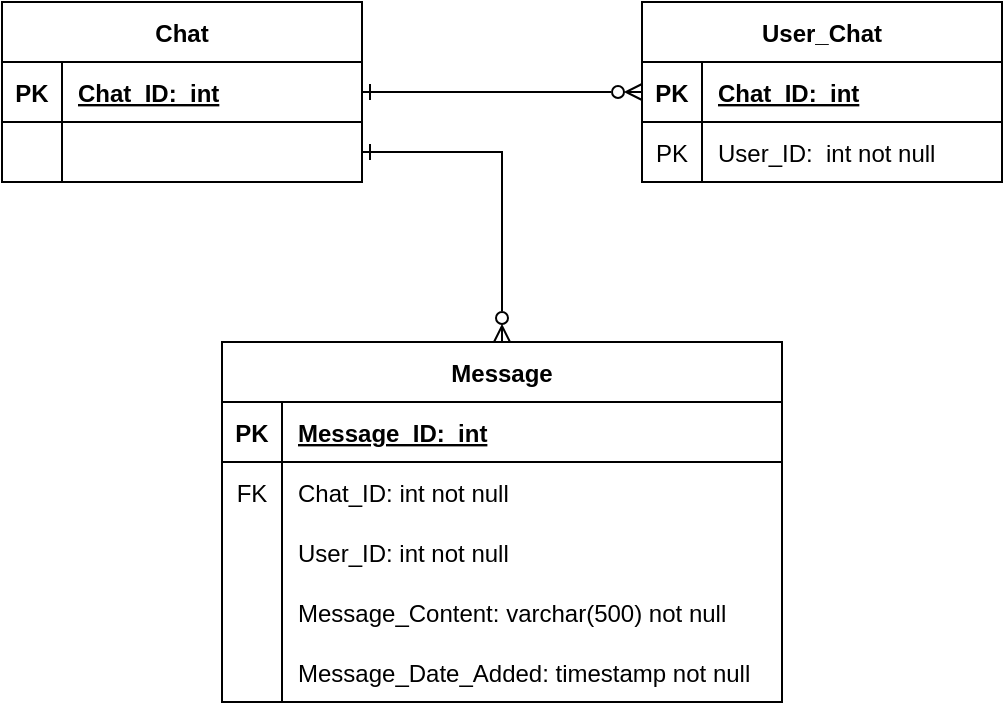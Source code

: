 <mxfile version="15.8.8" type="device"><diagram id="0FACfkJb5YzUvHOly5K9" name="Page-1"><mxGraphModel dx="868" dy="474" grid="1" gridSize="10" guides="1" tooltips="1" connect="1" arrows="1" fold="1" page="1" pageScale="1" pageWidth="850" pageHeight="1100" math="0" shadow="0"><root><mxCell id="0"/><mxCell id="1" parent="0"/><mxCell id="LJ63s-TCO5rOP6yQXBuA-1" value="Chat" style="shape=table;startSize=30;container=1;collapsible=1;childLayout=tableLayout;fixedRows=1;rowLines=0;fontStyle=1;align=center;resizeLast=1;" parent="1" vertex="1"><mxGeometry x="140" y="120" width="180" height="90" as="geometry"/></mxCell><mxCell id="LJ63s-TCO5rOP6yQXBuA-2" value="" style="shape=partialRectangle;collapsible=0;dropTarget=0;pointerEvents=0;fillColor=none;top=0;left=0;bottom=1;right=0;points=[[0,0.5],[1,0.5]];portConstraint=eastwest;" parent="LJ63s-TCO5rOP6yQXBuA-1" vertex="1"><mxGeometry y="30" width="180" height="30" as="geometry"/></mxCell><mxCell id="LJ63s-TCO5rOP6yQXBuA-3" value="PK" style="shape=partialRectangle;connectable=0;fillColor=none;top=0;left=0;bottom=0;right=0;fontStyle=1;overflow=hidden;" parent="LJ63s-TCO5rOP6yQXBuA-2" vertex="1"><mxGeometry width="30" height="30" as="geometry"><mxRectangle width="30" height="30" as="alternateBounds"/></mxGeometry></mxCell><mxCell id="LJ63s-TCO5rOP6yQXBuA-4" value="Chat_ID:  int" style="shape=partialRectangle;connectable=0;fillColor=none;top=0;left=0;bottom=0;right=0;align=left;spacingLeft=6;fontStyle=5;overflow=hidden;" parent="LJ63s-TCO5rOP6yQXBuA-2" vertex="1"><mxGeometry x="30" width="150" height="30" as="geometry"><mxRectangle width="150" height="30" as="alternateBounds"/></mxGeometry></mxCell><mxCell id="LJ63s-TCO5rOP6yQXBuA-5" value="" style="shape=partialRectangle;collapsible=0;dropTarget=0;pointerEvents=0;fillColor=none;top=0;left=0;bottom=0;right=0;points=[[0,0.5],[1,0.5]];portConstraint=eastwest;" parent="LJ63s-TCO5rOP6yQXBuA-1" vertex="1"><mxGeometry y="60" width="180" height="30" as="geometry"/></mxCell><mxCell id="LJ63s-TCO5rOP6yQXBuA-6" value="" style="shape=partialRectangle;connectable=0;fillColor=none;top=0;left=0;bottom=0;right=0;editable=1;overflow=hidden;" parent="LJ63s-TCO5rOP6yQXBuA-5" vertex="1"><mxGeometry width="30" height="30" as="geometry"><mxRectangle width="30" height="30" as="alternateBounds"/></mxGeometry></mxCell><mxCell id="LJ63s-TCO5rOP6yQXBuA-7" value="" style="shape=partialRectangle;connectable=0;fillColor=none;top=0;left=0;bottom=0;right=0;align=left;spacingLeft=6;overflow=hidden;" parent="LJ63s-TCO5rOP6yQXBuA-5" vertex="1"><mxGeometry x="30" width="150" height="30" as="geometry"><mxRectangle width="150" height="30" as="alternateBounds"/></mxGeometry></mxCell><mxCell id="mxDv4qQovjKAcg4_a_5t-1" value="User_Chat" style="shape=table;startSize=30;container=1;collapsible=1;childLayout=tableLayout;fixedRows=1;rowLines=0;fontStyle=1;align=center;resizeLast=1;" vertex="1" parent="1"><mxGeometry x="460" y="120" width="180" height="90" as="geometry"/></mxCell><mxCell id="mxDv4qQovjKAcg4_a_5t-2" value="" style="shape=partialRectangle;collapsible=0;dropTarget=0;pointerEvents=0;fillColor=none;top=0;left=0;bottom=1;right=0;points=[[0,0.5],[1,0.5]];portConstraint=eastwest;" vertex="1" parent="mxDv4qQovjKAcg4_a_5t-1"><mxGeometry y="30" width="180" height="30" as="geometry"/></mxCell><mxCell id="mxDv4qQovjKAcg4_a_5t-3" value="PK" style="shape=partialRectangle;connectable=0;fillColor=none;top=0;left=0;bottom=0;right=0;fontStyle=1;overflow=hidden;" vertex="1" parent="mxDv4qQovjKAcg4_a_5t-2"><mxGeometry width="30" height="30" as="geometry"><mxRectangle width="30" height="30" as="alternateBounds"/></mxGeometry></mxCell><mxCell id="mxDv4qQovjKAcg4_a_5t-4" value="Chat_ID:  int" style="shape=partialRectangle;connectable=0;fillColor=none;top=0;left=0;bottom=0;right=0;align=left;spacingLeft=6;fontStyle=5;overflow=hidden;" vertex="1" parent="mxDv4qQovjKAcg4_a_5t-2"><mxGeometry x="30" width="150" height="30" as="geometry"><mxRectangle width="150" height="30" as="alternateBounds"/></mxGeometry></mxCell><mxCell id="mxDv4qQovjKAcg4_a_5t-5" value="" style="shape=partialRectangle;collapsible=0;dropTarget=0;pointerEvents=0;fillColor=none;top=0;left=0;bottom=0;right=0;points=[[0,0.5],[1,0.5]];portConstraint=eastwest;" vertex="1" parent="mxDv4qQovjKAcg4_a_5t-1"><mxGeometry y="60" width="180" height="30" as="geometry"/></mxCell><mxCell id="mxDv4qQovjKAcg4_a_5t-6" value="PK" style="shape=partialRectangle;connectable=0;fillColor=none;top=0;left=0;bottom=0;right=0;editable=1;overflow=hidden;" vertex="1" parent="mxDv4qQovjKAcg4_a_5t-5"><mxGeometry width="30" height="30" as="geometry"><mxRectangle width="30" height="30" as="alternateBounds"/></mxGeometry></mxCell><mxCell id="mxDv4qQovjKAcg4_a_5t-7" value="User_ID:  int not null" style="shape=partialRectangle;connectable=0;fillColor=none;top=0;left=0;bottom=0;right=0;align=left;spacingLeft=6;overflow=hidden;" vertex="1" parent="mxDv4qQovjKAcg4_a_5t-5"><mxGeometry x="30" width="150" height="30" as="geometry"><mxRectangle width="150" height="30" as="alternateBounds"/></mxGeometry></mxCell><mxCell id="mxDv4qQovjKAcg4_a_5t-8" value="Message" style="shape=table;startSize=30;container=1;collapsible=1;childLayout=tableLayout;fixedRows=1;rowLines=0;fontStyle=1;align=center;resizeLast=1;" vertex="1" parent="1"><mxGeometry x="250" y="290" width="280" height="180" as="geometry"/></mxCell><mxCell id="mxDv4qQovjKAcg4_a_5t-9" value="" style="shape=partialRectangle;collapsible=0;dropTarget=0;pointerEvents=0;fillColor=none;top=0;left=0;bottom=1;right=0;points=[[0,0.5],[1,0.5]];portConstraint=eastwest;" vertex="1" parent="mxDv4qQovjKAcg4_a_5t-8"><mxGeometry y="30" width="280" height="30" as="geometry"/></mxCell><mxCell id="mxDv4qQovjKAcg4_a_5t-10" value="PK" style="shape=partialRectangle;connectable=0;fillColor=none;top=0;left=0;bottom=0;right=0;fontStyle=1;overflow=hidden;" vertex="1" parent="mxDv4qQovjKAcg4_a_5t-9"><mxGeometry width="30" height="30" as="geometry"><mxRectangle width="30" height="30" as="alternateBounds"/></mxGeometry></mxCell><mxCell id="mxDv4qQovjKAcg4_a_5t-11" value="Message_ID:  int" style="shape=partialRectangle;connectable=0;fillColor=none;top=0;left=0;bottom=0;right=0;align=left;spacingLeft=6;fontStyle=5;overflow=hidden;" vertex="1" parent="mxDv4qQovjKAcg4_a_5t-9"><mxGeometry x="30" width="250" height="30" as="geometry"><mxRectangle width="250" height="30" as="alternateBounds"/></mxGeometry></mxCell><mxCell id="mxDv4qQovjKAcg4_a_5t-12" value="" style="shape=partialRectangle;collapsible=0;dropTarget=0;pointerEvents=0;fillColor=none;top=0;left=0;bottom=0;right=0;points=[[0,0.5],[1,0.5]];portConstraint=eastwest;" vertex="1" parent="mxDv4qQovjKAcg4_a_5t-8"><mxGeometry y="60" width="280" height="30" as="geometry"/></mxCell><mxCell id="mxDv4qQovjKAcg4_a_5t-13" value="FK" style="shape=partialRectangle;connectable=0;fillColor=none;top=0;left=0;bottom=0;right=0;editable=1;overflow=hidden;" vertex="1" parent="mxDv4qQovjKAcg4_a_5t-12"><mxGeometry width="30" height="30" as="geometry"><mxRectangle width="30" height="30" as="alternateBounds"/></mxGeometry></mxCell><mxCell id="mxDv4qQovjKAcg4_a_5t-14" value="Chat_ID: int not null" style="shape=partialRectangle;connectable=0;fillColor=none;top=0;left=0;bottom=0;right=0;align=left;spacingLeft=6;overflow=hidden;" vertex="1" parent="mxDv4qQovjKAcg4_a_5t-12"><mxGeometry x="30" width="250" height="30" as="geometry"><mxRectangle width="250" height="30" as="alternateBounds"/></mxGeometry></mxCell><mxCell id="mxDv4qQovjKAcg4_a_5t-15" value="" style="shape=partialRectangle;collapsible=0;dropTarget=0;pointerEvents=0;fillColor=none;top=0;left=0;bottom=0;right=0;points=[[0,0.5],[1,0.5]];portConstraint=eastwest;" vertex="1" parent="mxDv4qQovjKAcg4_a_5t-8"><mxGeometry y="90" width="280" height="30" as="geometry"/></mxCell><mxCell id="mxDv4qQovjKAcg4_a_5t-16" value="" style="shape=partialRectangle;connectable=0;fillColor=none;top=0;left=0;bottom=0;right=0;editable=1;overflow=hidden;" vertex="1" parent="mxDv4qQovjKAcg4_a_5t-15"><mxGeometry width="30" height="30" as="geometry"><mxRectangle width="30" height="30" as="alternateBounds"/></mxGeometry></mxCell><mxCell id="mxDv4qQovjKAcg4_a_5t-17" value="User_ID: int not null" style="shape=partialRectangle;connectable=0;fillColor=none;top=0;left=0;bottom=0;right=0;align=left;spacingLeft=6;overflow=hidden;" vertex="1" parent="mxDv4qQovjKAcg4_a_5t-15"><mxGeometry x="30" width="250" height="30" as="geometry"><mxRectangle width="250" height="30" as="alternateBounds"/></mxGeometry></mxCell><mxCell id="mxDv4qQovjKAcg4_a_5t-28" value="" style="shape=partialRectangle;collapsible=0;dropTarget=0;pointerEvents=0;fillColor=none;top=0;left=0;bottom=0;right=0;points=[[0,0.5],[1,0.5]];portConstraint=eastwest;" vertex="1" parent="mxDv4qQovjKAcg4_a_5t-8"><mxGeometry y="120" width="280" height="30" as="geometry"/></mxCell><mxCell id="mxDv4qQovjKAcg4_a_5t-29" value="" style="shape=partialRectangle;connectable=0;fillColor=none;top=0;left=0;bottom=0;right=0;editable=1;overflow=hidden;" vertex="1" parent="mxDv4qQovjKAcg4_a_5t-28"><mxGeometry width="30" height="30" as="geometry"><mxRectangle width="30" height="30" as="alternateBounds"/></mxGeometry></mxCell><mxCell id="mxDv4qQovjKAcg4_a_5t-30" value="Message_Content: varchar(500) not null" style="shape=partialRectangle;connectable=0;fillColor=none;top=0;left=0;bottom=0;right=0;align=left;spacingLeft=6;overflow=hidden;" vertex="1" parent="mxDv4qQovjKAcg4_a_5t-28"><mxGeometry x="30" width="250" height="30" as="geometry"><mxRectangle width="250" height="30" as="alternateBounds"/></mxGeometry></mxCell><mxCell id="mxDv4qQovjKAcg4_a_5t-31" value="" style="shape=partialRectangle;collapsible=0;dropTarget=0;pointerEvents=0;fillColor=none;top=0;left=0;bottom=0;right=0;points=[[0,0.5],[1,0.5]];portConstraint=eastwest;" vertex="1" parent="mxDv4qQovjKAcg4_a_5t-8"><mxGeometry y="150" width="280" height="30" as="geometry"/></mxCell><mxCell id="mxDv4qQovjKAcg4_a_5t-32" value="" style="shape=partialRectangle;connectable=0;fillColor=none;top=0;left=0;bottom=0;right=0;editable=1;overflow=hidden;" vertex="1" parent="mxDv4qQovjKAcg4_a_5t-31"><mxGeometry width="30" height="30" as="geometry"><mxRectangle width="30" height="30" as="alternateBounds"/></mxGeometry></mxCell><mxCell id="mxDv4qQovjKAcg4_a_5t-33" value="Message_Date_Added: timestamp not null" style="shape=partialRectangle;connectable=0;fillColor=none;top=0;left=0;bottom=0;right=0;align=left;spacingLeft=6;overflow=hidden;" vertex="1" parent="mxDv4qQovjKAcg4_a_5t-31"><mxGeometry x="30" width="250" height="30" as="geometry"><mxRectangle width="250" height="30" as="alternateBounds"/></mxGeometry></mxCell><mxCell id="mxDv4qQovjKAcg4_a_5t-35" style="edgeStyle=orthogonalEdgeStyle;rounded=0;orthogonalLoop=1;jettySize=auto;html=1;exitX=1;exitY=0.5;exitDx=0;exitDy=0;entryX=0;entryY=0.5;entryDx=0;entryDy=0;startArrow=ERone;startFill=0;endArrow=ERzeroToMany;endFill=0;" edge="1" parent="1" source="LJ63s-TCO5rOP6yQXBuA-2" target="mxDv4qQovjKAcg4_a_5t-2"><mxGeometry relative="1" as="geometry"/></mxCell><mxCell id="mxDv4qQovjKAcg4_a_5t-36" style="edgeStyle=orthogonalEdgeStyle;rounded=0;orthogonalLoop=1;jettySize=auto;html=1;exitX=1;exitY=0.5;exitDx=0;exitDy=0;entryX=0.5;entryY=0;entryDx=0;entryDy=0;startArrow=ERone;startFill=0;endArrow=ERzeroToMany;endFill=0;" edge="1" parent="1" source="LJ63s-TCO5rOP6yQXBuA-5" target="mxDv4qQovjKAcg4_a_5t-8"><mxGeometry relative="1" as="geometry"/></mxCell></root></mxGraphModel></diagram></mxfile>